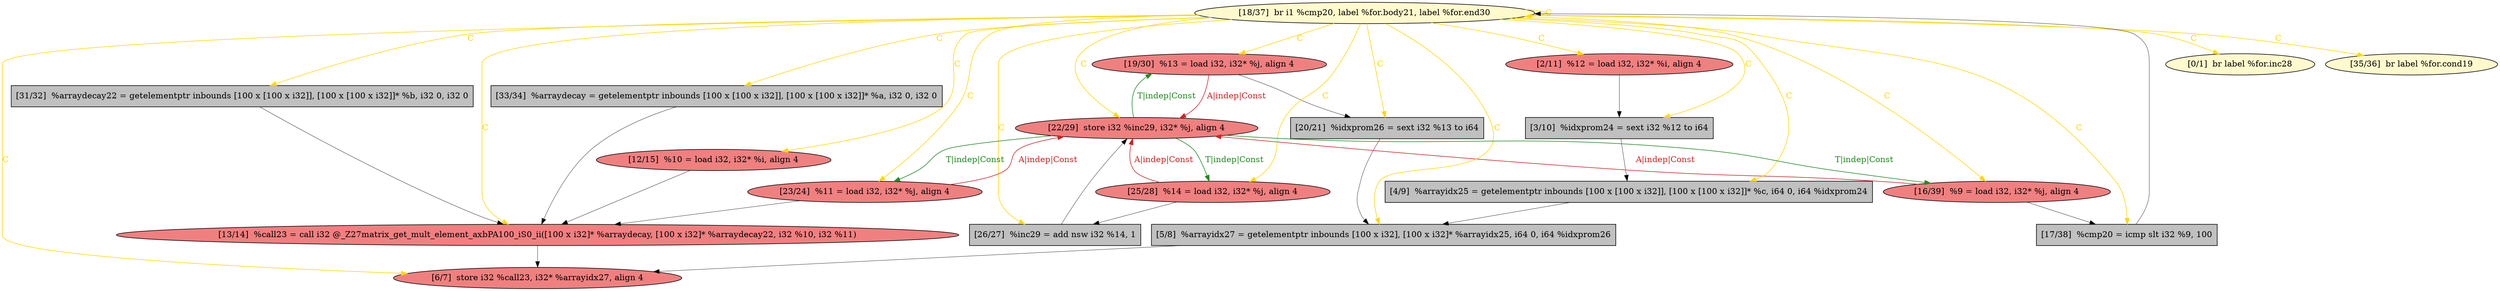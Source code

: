 
digraph G {


node1054 [fillcolor=grey,label="[20/21]  %idxprom26 = sext i32 %13 to i64",shape=rectangle,style=filled ]
node1053 [fillcolor=lightcoral,label="[19/30]  %13 = load i32, i32* %j, align 4",shape=ellipse,style=filled ]
node1051 [fillcolor=grey,label="[4/9]  %arrayidx25 = getelementptr inbounds [100 x [100 x i32]], [100 x [100 x i32]]* %c, i64 0, i64 %idxprom24",shape=rectangle,style=filled ]
node1038 [fillcolor=grey,label="[3/10]  %idxprom24 = sext i32 %12 to i64",shape=rectangle,style=filled ]
node1040 [fillcolor=lightcoral,label="[16/39]  %9 = load i32, i32* %j, align 4",shape=ellipse,style=filled ]
node1047 [fillcolor=grey,label="[33/34]  %arraydecay = getelementptr inbounds [100 x [100 x i32]], [100 x [100 x i32]]* %a, i32 0, i32 0",shape=rectangle,style=filled ]
node1035 [fillcolor=lemonchiffon,label="[0/1]  br label %for.inc28",shape=ellipse,style=filled ]
node1049 [fillcolor=lemonchiffon,label="[18/37]  br i1 %cmp20, label %for.body21, label %for.end30",shape=ellipse,style=filled ]
node1036 [fillcolor=lightcoral,label="[2/11]  %12 = load i32, i32* %i, align 4",shape=ellipse,style=filled ]
node1045 [fillcolor=grey,label="[26/27]  %inc29 = add nsw i32 %14, 1",shape=rectangle,style=filled ]
node1050 [fillcolor=lightcoral,label="[23/24]  %11 = load i32, i32* %j, align 4",shape=ellipse,style=filled ]
node1052 [fillcolor=lightcoral,label="[13/14]  %call23 = call i32 @_Z27matrix_get_mult_element_axbPA100_iS0_ii([100 x i32]* %arraydecay, [100 x i32]* %arraydecay22, i32 %10, i32 %11)",shape=ellipse,style=filled ]
node1039 [fillcolor=lightcoral,label="[12/15]  %10 = load i32, i32* %i, align 4",shape=ellipse,style=filled ]
node1037 [fillcolor=grey,label="[5/8]  %arrayidx27 = getelementptr inbounds [100 x i32], [100 x i32]* %arrayidx25, i64 0, i64 %idxprom26",shape=rectangle,style=filled ]
node1042 [fillcolor=lightcoral,label="[6/7]  store i32 %call23, i32* %arrayidx27, align 4",shape=ellipse,style=filled ]
node1043 [fillcolor=lightcoral,label="[25/28]  %14 = load i32, i32* %j, align 4",shape=ellipse,style=filled ]
node1044 [fillcolor=grey,label="[17/38]  %cmp20 = icmp slt i32 %9, 100",shape=rectangle,style=filled ]
node1046 [fillcolor=lemonchiffon,label="[35/36]  br label %for.cond19",shape=ellipse,style=filled ]
node1041 [fillcolor=lightcoral,label="[22/29]  store i32 %inc29, i32* %j, align 4",shape=ellipse,style=filled ]
node1048 [fillcolor=grey,label="[31/32]  %arraydecay22 = getelementptr inbounds [100 x [100 x i32]], [100 x [100 x i32]]* %b, i32 0, i32 0",shape=rectangle,style=filled ]

node1049->node1036 [style=solid,color=gold,label="C",penwidth=1.0,fontcolor=gold ]
node1049->node1047 [style=solid,color=gold,label="C",penwidth=1.0,fontcolor=gold ]
node1049->node1052 [style=solid,color=gold,label="C",penwidth=1.0,fontcolor=gold ]
node1039->node1052 [style=solid,color=black,label="",penwidth=0.5,fontcolor=black ]
node1049->node1053 [style=solid,color=gold,label="C",penwidth=1.0,fontcolor=gold ]
node1049->node1046 [style=solid,color=gold,label="C",penwidth=1.0,fontcolor=gold ]
node1044->node1049 [style=solid,color=black,label="",penwidth=0.5,fontcolor=black ]
node1049->node1044 [style=solid,color=gold,label="C",penwidth=1.0,fontcolor=gold ]
node1041->node1040 [style=solid,color=forestgreen,label="T|indep|Const",penwidth=1.0,fontcolor=forestgreen ]
node1053->node1054 [style=solid,color=black,label="",penwidth=0.5,fontcolor=black ]
node1049->node1041 [style=solid,color=gold,label="C",penwidth=1.0,fontcolor=gold ]
node1047->node1052 [style=solid,color=black,label="",penwidth=0.5,fontcolor=black ]
node1049->node1054 [style=solid,color=gold,label="C",penwidth=1.0,fontcolor=gold ]
node1049->node1049 [style=solid,color=gold,label="C",penwidth=1.0,fontcolor=gold ]
node1043->node1041 [style=solid,color=firebrick3,label="A|indep|Const",penwidth=1.0,fontcolor=firebrick3 ]
node1049->node1038 [style=solid,color=gold,label="C",penwidth=1.0,fontcolor=gold ]
node1040->node1044 [style=solid,color=black,label="",penwidth=0.5,fontcolor=black ]
node1049->node1042 [style=solid,color=gold,label="C",penwidth=1.0,fontcolor=gold ]
node1041->node1053 [style=solid,color=forestgreen,label="T|indep|Const",penwidth=1.0,fontcolor=forestgreen ]
node1049->node1039 [style=solid,color=gold,label="C",penwidth=1.0,fontcolor=gold ]
node1054->node1037 [style=solid,color=black,label="",penwidth=0.5,fontcolor=black ]
node1049->node1040 [style=solid,color=gold,label="C",penwidth=1.0,fontcolor=gold ]
node1040->node1041 [style=solid,color=firebrick3,label="A|indep|Const",penwidth=1.0,fontcolor=firebrick3 ]
node1049->node1037 [style=solid,color=gold,label="C",penwidth=1.0,fontcolor=gold ]
node1050->node1052 [style=solid,color=black,label="",penwidth=0.5,fontcolor=black ]
node1049->node1051 [style=solid,color=gold,label="C",penwidth=1.0,fontcolor=gold ]
node1049->node1043 [style=solid,color=gold,label="C",penwidth=1.0,fontcolor=gold ]
node1045->node1041 [style=solid,color=black,label="",penwidth=0.5,fontcolor=black ]
node1041->node1050 [style=solid,color=forestgreen,label="T|indep|Const",penwidth=1.0,fontcolor=forestgreen ]
node1037->node1042 [style=solid,color=black,label="",penwidth=0.5,fontcolor=black ]
node1049->node1045 [style=solid,color=gold,label="C",penwidth=1.0,fontcolor=gold ]
node1036->node1038 [style=solid,color=black,label="",penwidth=0.5,fontcolor=black ]
node1052->node1042 [style=solid,color=black,label="",penwidth=0.5,fontcolor=black ]
node1041->node1043 [style=solid,color=forestgreen,label="T|indep|Const",penwidth=1.0,fontcolor=forestgreen ]
node1038->node1051 [style=solid,color=black,label="",penwidth=0.5,fontcolor=black ]
node1050->node1041 [style=solid,color=firebrick3,label="A|indep|Const",penwidth=1.0,fontcolor=firebrick3 ]
node1051->node1037 [style=solid,color=black,label="",penwidth=0.5,fontcolor=black ]
node1049->node1050 [style=solid,color=gold,label="C",penwidth=1.0,fontcolor=gold ]
node1043->node1045 [style=solid,color=black,label="",penwidth=0.5,fontcolor=black ]
node1049->node1048 [style=solid,color=gold,label="C",penwidth=1.0,fontcolor=gold ]
node1053->node1041 [style=solid,color=firebrick3,label="A|indep|Const",penwidth=1.0,fontcolor=firebrick3 ]
node1049->node1035 [style=solid,color=gold,label="C",penwidth=1.0,fontcolor=gold ]
node1048->node1052 [style=solid,color=black,label="",penwidth=0.5,fontcolor=black ]


}
